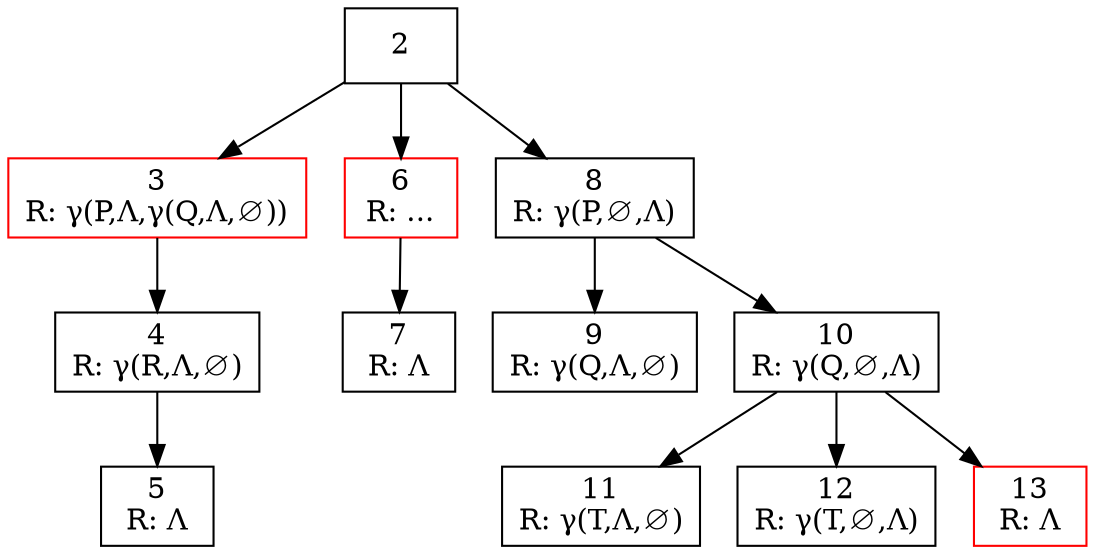 digraph {
    node[shape=rect]
    2[label="2\n"]
    3[label="3\nR: γ(P,Λ,γ(Q,Λ,∅))",color="red"]
    4[label="4\nR: γ(R,Λ,∅)"]
    5[label="5\nR: Λ"]
    6[label="6\nR: ...",color="red"]
    7[label="7\nR: Λ"]
    8[label="8\nR: γ(P,∅,Λ)"]
    9[label="9\nR: γ(Q,Λ,∅)"]
    10[label="10\nR: γ(Q,∅,Λ)"]
    11[label="11\nR: γ(T,Λ,∅)"]
    12[label="12\nR: γ(T,∅,Λ)"]
    13[label="13\nR: Λ",color="red"]
    2->8
    2->3
    2->6
    3->4->5
    6->7
    8->9
    8->10
    10->11
    10->12
    10->13
}
